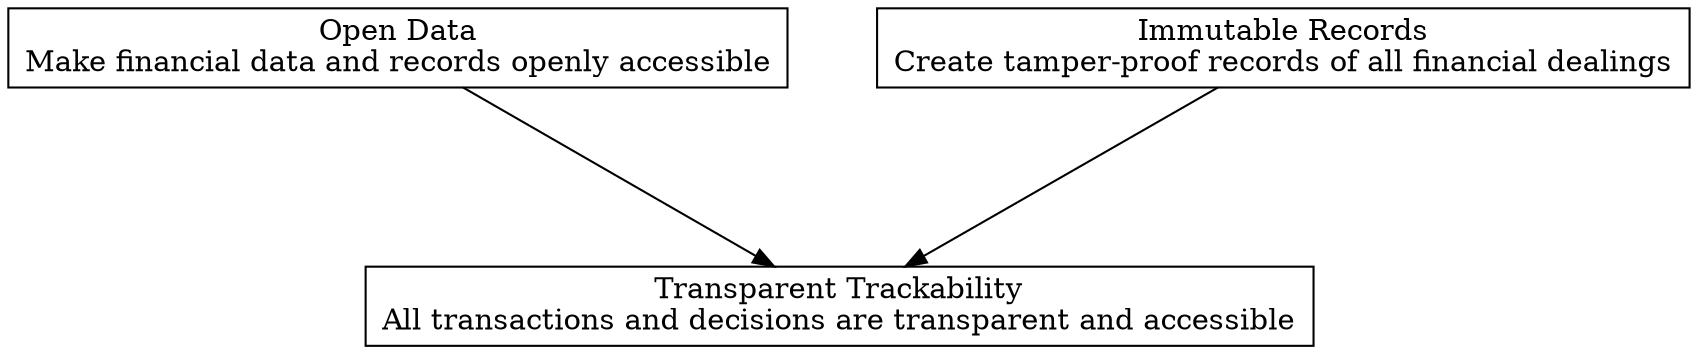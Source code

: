 digraph "" {
	graph [nodesep=0.6,
		rankdir=TB,
		ranksep=1.2
	];
	node [label="\N",
		shape=box
	];
	"Transparent Trackability"	[label="Transparent Trackability\nAll transactions and decisions are transparent and accessible"];
	"Open Data"	[label="Open Data\nMake financial data and records openly accessible"];
	"Open Data" -> "Transparent Trackability";
	"Immutable Records"	[label="Immutable Records\nCreate tamper-proof records of all financial dealings"];
	"Immutable Records" -> "Transparent Trackability";
}
